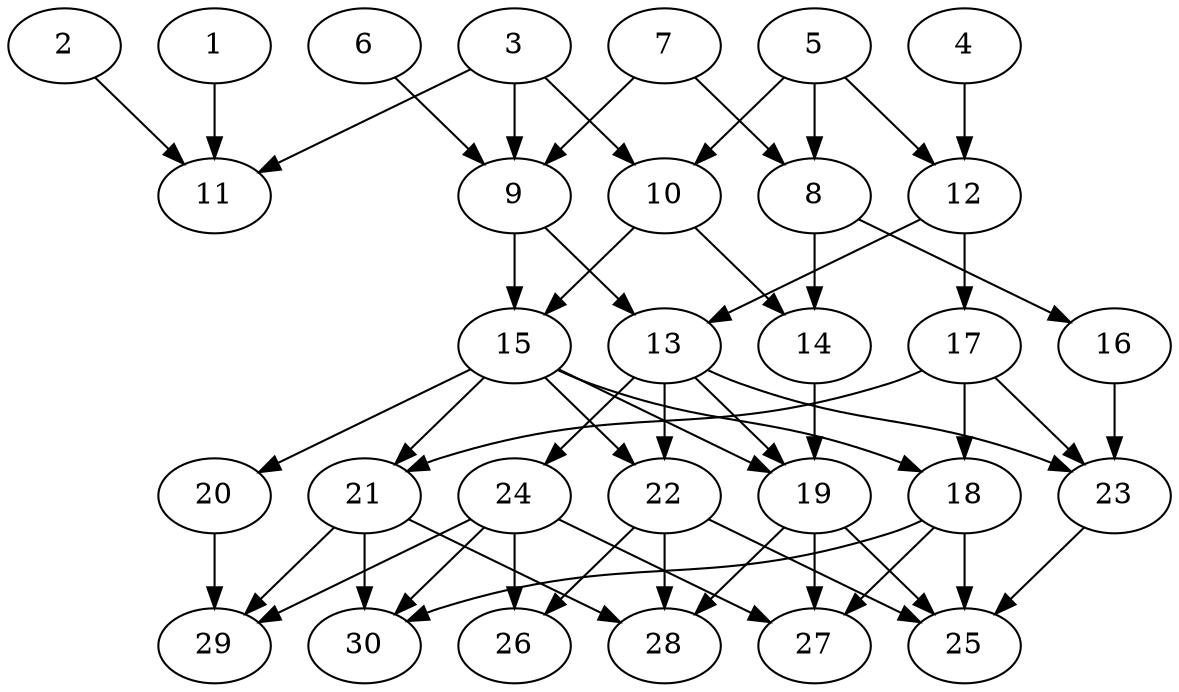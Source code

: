 // DAG automatically generated by daggen at Fri Jul 29 10:40:31 2022
// daggen.exe --dot -n 30 --ccr 0.5 --fat 0.5 --regular 0.5 --density 0.5 -o data\30/random_30_39.gv 
digraph G {
  1 [compute_size="231928233984", trans_size="326402", result_size="13312", ram="39536624",alpha="0.16"]
  1 -> 11 [size ="13312"]
  2 [compute_size="134217728000", trans_size="806189", result_size="1024", ram="36913520",alpha="0.11"]
  2 -> 11 [size ="1024"]
  3 [compute_size="631719936", trans_size="465338", result_size="29696", ram="33165776",alpha="0.19"]
  3 -> 9 [size ="29696"]
  3 -> 10 [size ="29696"]
  3 -> 11 [size ="29696"]
  4 [compute_size="5093632000", trans_size="255975", result_size="1024", ram="8951168",alpha="0.14"]
  4 -> 12 [size ="1024"]
  5 [compute_size="368293445632", trans_size="825850", result_size="9216", ram="13924928",alpha="0.04"]
  5 -> 8 [size ="9216"]
  5 -> 10 [size ="9216"]
  5 -> 12 [size ="9216"]
  6 [compute_size="232256700416", trans_size="873579", result_size="91136", ram="30236960",alpha="0.06"]
  6 -> 9 [size ="91136"]
  7 [compute_size="1557209088", trans_size="196449", result_size="29696", ram="35516432",alpha="0.14"]
  7 -> 8 [size ="29696"]
  7 -> 9 [size ="29696"]
  8 [compute_size="30892195840", trans_size="251020", result_size="70656", ram="47858960",alpha="0.06"]
  8 -> 14 [size ="70656"]
  8 -> 16 [size ="70656"]
  9 [compute_size="14774870016", trans_size="991640", result_size="13312", ram="38015984",alpha="0.15"]
  9 -> 13 [size ="13312"]
  9 -> 15 [size ="13312"]
  10 [compute_size="7759462400", trans_size="151181", result_size="91136", ram="51102992",alpha="0.04"]
  10 -> 14 [size ="91136"]
  10 -> 15 [size ="91136"]
  11 [compute_size="68719476736", trans_size="689183", result_size="0", ram="11240048",alpha="0.20"]
  12 [compute_size="795738112000", trans_size="937229", result_size="91136", ram="49572848",alpha="0.04"]
  12 -> 13 [size ="91136"]
  12 -> 17 [size ="91136"]
  13 [compute_size="5209718784", trans_size="619236", result_size="91136", ram="18333200",alpha="0.11"]
  13 -> 19 [size ="91136"]
  13 -> 22 [size ="91136"]
  13 -> 23 [size ="91136"]
  13 -> 24 [size ="91136"]
  14 [compute_size="134217728000", trans_size="276179", result_size="1024", ram="38820656",alpha="0.17"]
  14 -> 19 [size ="1024"]
  15 [compute_size="13623975936", trans_size="842889", result_size="13312", ram="3301040",alpha="0.05"]
  15 -> 18 [size ="13312"]
  15 -> 19 [size ="13312"]
  15 -> 20 [size ="13312"]
  15 -> 21 [size ="13312"]
  15 -> 22 [size ="13312"]
  16 [compute_size="231928233984", trans_size="732053", result_size="13312", ram="45975584",alpha="0.13"]
  16 -> 23 [size ="13312"]
  17 [compute_size="190488728011", trans_size="663257", result_size="1024", ram="7007600",alpha="0.07"]
  17 -> 18 [size ="1024"]
  17 -> 21 [size ="1024"]
  17 -> 23 [size ="1024"]
  18 [compute_size="365002752", trans_size="1009798", result_size="70656", ram="10432208",alpha="0.15"]
  18 -> 25 [size ="70656"]
  18 -> 27 [size ="70656"]
  18 -> 30 [size ="70656"]
  19 [compute_size="68719476736", trans_size="742731", result_size="74752", ram="40607408",alpha="0.12"]
  19 -> 25 [size ="74752"]
  19 -> 27 [size ="74752"]
  19 -> 28 [size ="74752"]
  20 [compute_size="12078432256", trans_size="606448", result_size="70656", ram="7289552",alpha="0.17"]
  20 -> 29 [size ="70656"]
  21 [compute_size="278874135102", trans_size="180848", result_size="1024", ram="33292496",alpha="0.13"]
  21 -> 28 [size ="1024"]
  21 -> 29 [size ="1024"]
  21 -> 30 [size ="1024"]
  22 [compute_size="21198804244", trans_size="1010629", result_size="29696", ram="49568096",alpha="0.08"]
  22 -> 25 [size ="29696"]
  22 -> 26 [size ="29696"]
  22 -> 28 [size ="29696"]
  23 [compute_size="368293445632", trans_size="239703", result_size="9216", ram="37642160",alpha="0.01"]
  23 -> 25 [size ="9216"]
  24 [compute_size="1073741824000", trans_size="733588", result_size="1024", ram="28816112",alpha="0.05"]
  24 -> 26 [size ="1024"]
  24 -> 27 [size ="1024"]
  24 -> 29 [size ="1024"]
  24 -> 30 [size ="1024"]
  25 [compute_size="15857639424", trans_size="738607", result_size="0", ram="19418240",alpha="0.17"]
  26 [compute_size="549755813888", trans_size="833938", result_size="0", ram="16302512",alpha="0.11"]
  27 [compute_size="29803462656", trans_size="804399", result_size="0", ram="37974800",alpha="0.09"]
  28 [compute_size="368293445632", trans_size="411055", result_size="0", ram="31070144",alpha="0.11"]
  29 [compute_size="134217728000", trans_size="475280", result_size="0", ram="40319120",alpha="0.11"]
  30 [compute_size="368293445632", trans_size="824475", result_size="0", ram="16125104",alpha="0.07"]
}
